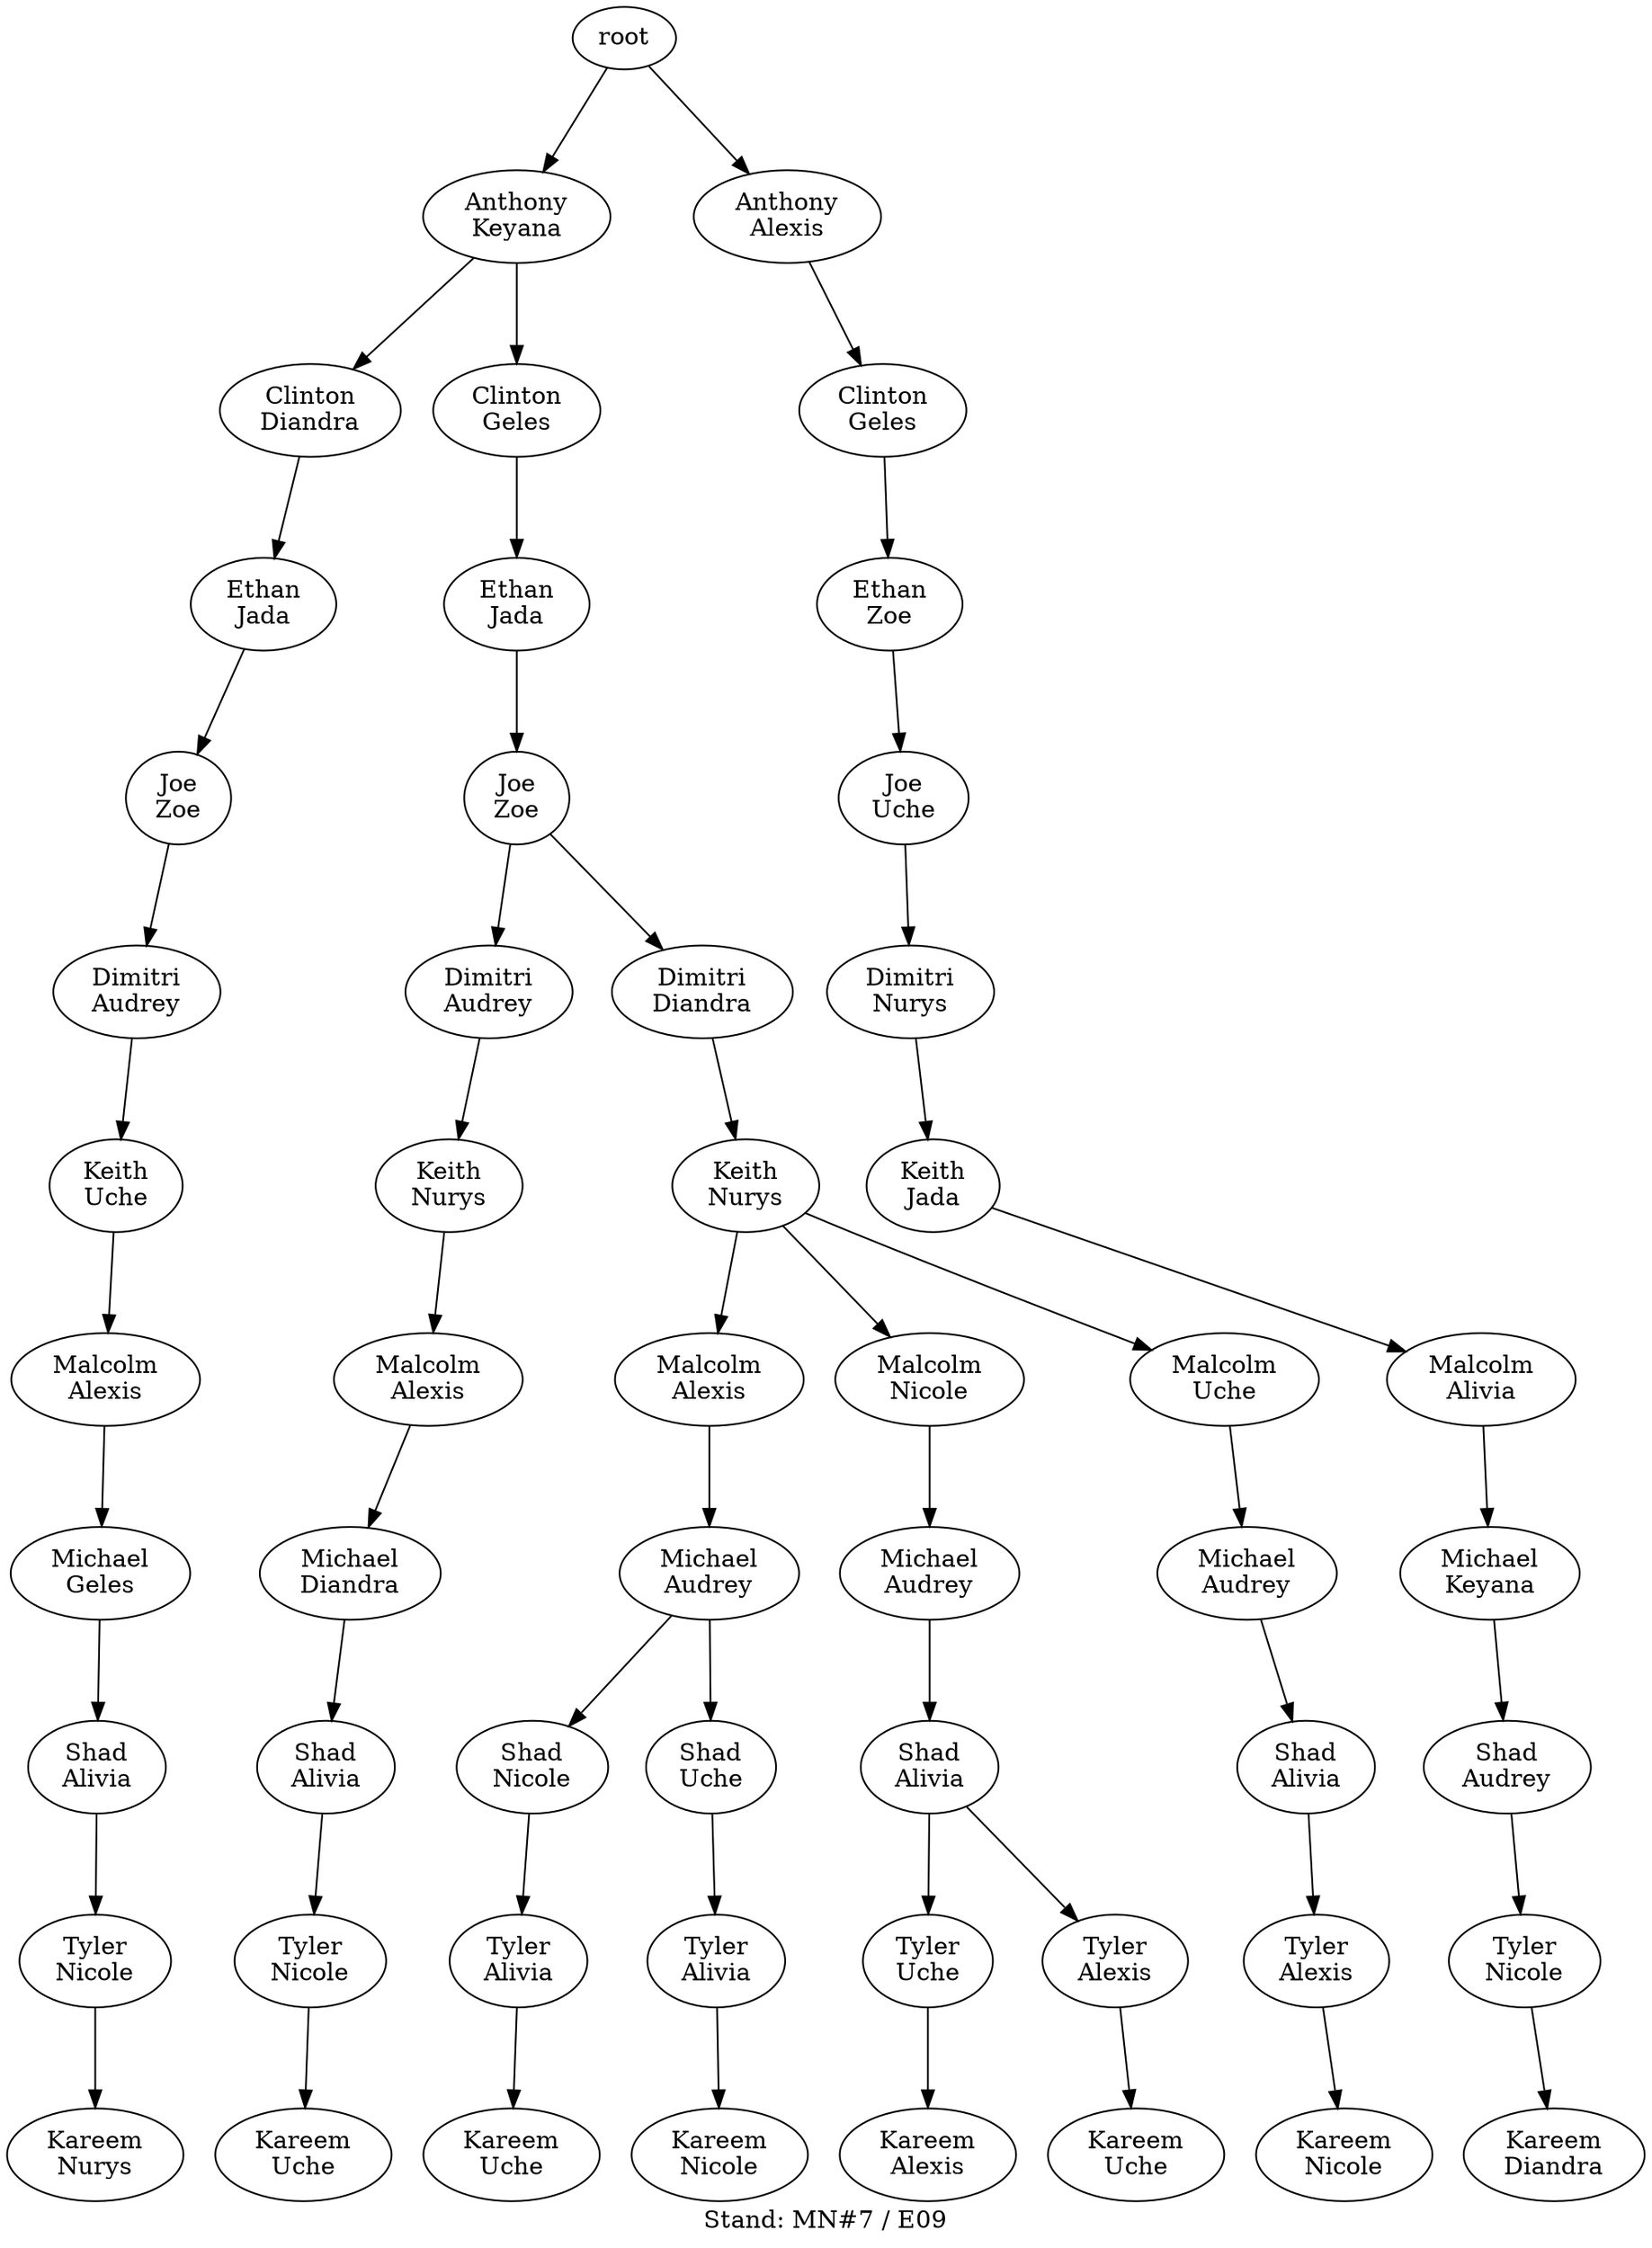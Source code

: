 digraph D { labelloc="b"; label="Stand: MN#7 / E09"; ranksep=0.8;
"root/6"[label="Anthony\nKeyana"]
"root" -> "root/6";
"root/6/3"[label="Clinton\nDiandra"]
"root/6" -> "root/6/3";
"root/6/3/5"[label="Ethan\nJada"]
"root/6/3" -> "root/6/3/5";
"root/6/3/5/10"[label="Joe\nZoe"]
"root/6/3/5" -> "root/6/3/5/10";
"root/6/3/5/10/2"[label="Dimitri\nAudrey"]
"root/6/3/5/10" -> "root/6/3/5/10/2";
"root/6/3/5/10/2/9"[label="Keith\nUche"]
"root/6/3/5/10/2" -> "root/6/3/5/10/2/9";
"root/6/3/5/10/2/9/0"[label="Malcolm\nAlexis"]
"root/6/3/5/10/2/9" -> "root/6/3/5/10/2/9/0";
"root/6/3/5/10/2/9/0/4"[label="Michael\nGeles"]
"root/6/3/5/10/2/9/0" -> "root/6/3/5/10/2/9/0/4";
"root/6/3/5/10/2/9/0/4/1"[label="Shad\nAlivia"]
"root/6/3/5/10/2/9/0/4" -> "root/6/3/5/10/2/9/0/4/1";
"root/6/3/5/10/2/9/0/4/1/7"[label="Tyler\nNicole"]
"root/6/3/5/10/2/9/0/4/1" -> "root/6/3/5/10/2/9/0/4/1/7";
"root/6/3/5/10/2/9/0/4/1/7/8"[label="Kareem\nNurys"]
"root/6/3/5/10/2/9/0/4/1/7" -> "root/6/3/5/10/2/9/0/4/1/7/8";
"root/6/4"[label="Clinton\nGeles"]
"root/6" -> "root/6/4";
"root/6/4/5"[label="Ethan\nJada"]
"root/6/4" -> "root/6/4/5";
"root/6/4/5/10"[label="Joe\nZoe"]
"root/6/4/5" -> "root/6/4/5/10";
"root/6/4/5/10/2"[label="Dimitri\nAudrey"]
"root/6/4/5/10" -> "root/6/4/5/10/2";
"root/6/4/5/10/2/8"[label="Keith\nNurys"]
"root/6/4/5/10/2" -> "root/6/4/5/10/2/8";
"root/6/4/5/10/2/8/0"[label="Malcolm\nAlexis"]
"root/6/4/5/10/2/8" -> "root/6/4/5/10/2/8/0";
"root/6/4/5/10/2/8/0/3"[label="Michael\nDiandra"]
"root/6/4/5/10/2/8/0" -> "root/6/4/5/10/2/8/0/3";
"root/6/4/5/10/2/8/0/3/1"[label="Shad\nAlivia"]
"root/6/4/5/10/2/8/0/3" -> "root/6/4/5/10/2/8/0/3/1";
"root/6/4/5/10/2/8/0/3/1/7"[label="Tyler\nNicole"]
"root/6/4/5/10/2/8/0/3/1" -> "root/6/4/5/10/2/8/0/3/1/7";
"root/6/4/5/10/2/8/0/3/1/7/9"[label="Kareem\nUche"]
"root/6/4/5/10/2/8/0/3/1/7" -> "root/6/4/5/10/2/8/0/3/1/7/9";
"root/0"[label="Anthony\nAlexis"]
"root" -> "root/0";
"root/0/4"[label="Clinton\nGeles"]
"root/0" -> "root/0/4";
"root/0/4/10"[label="Ethan\nZoe"]
"root/0/4" -> "root/0/4/10";
"root/0/4/10/9"[label="Joe\nUche"]
"root/0/4/10" -> "root/0/4/10/9";
"root/0/4/10/9/8"[label="Dimitri\nNurys"]
"root/0/4/10/9" -> "root/0/4/10/9/8";
"root/0/4/10/9/8/5"[label="Keith\nJada"]
"root/0/4/10/9/8" -> "root/0/4/10/9/8/5";
"root/0/4/10/9/8/5/1"[label="Malcolm\nAlivia"]
"root/0/4/10/9/8/5" -> "root/0/4/10/9/8/5/1";
"root/0/4/10/9/8/5/1/6"[label="Michael\nKeyana"]
"root/0/4/10/9/8/5/1" -> "root/0/4/10/9/8/5/1/6";
"root/0/4/10/9/8/5/1/6/2"[label="Shad\nAudrey"]
"root/0/4/10/9/8/5/1/6" -> "root/0/4/10/9/8/5/1/6/2";
"root/0/4/10/9/8/5/1/6/2/7"[label="Tyler\nNicole"]
"root/0/4/10/9/8/5/1/6/2" -> "root/0/4/10/9/8/5/1/6/2/7";
"root/0/4/10/9/8/5/1/6/2/7/3"[label="Kareem\nDiandra"]
"root/0/4/10/9/8/5/1/6/2/7" -> "root/0/4/10/9/8/5/1/6/2/7/3";
"root/6/4/5/10/3"[label="Dimitri\nDiandra"]
"root/6/4/5/10" -> "root/6/4/5/10/3";
"root/6/4/5/10/3/8"[label="Keith\nNurys"]
"root/6/4/5/10/3" -> "root/6/4/5/10/3/8";
"root/6/4/5/10/3/8/0"[label="Malcolm\nAlexis"]
"root/6/4/5/10/3/8" -> "root/6/4/5/10/3/8/0";
"root/6/4/5/10/3/8/0/2"[label="Michael\nAudrey"]
"root/6/4/5/10/3/8/0" -> "root/6/4/5/10/3/8/0/2";
"root/6/4/5/10/3/8/0/2/7"[label="Shad\nNicole"]
"root/6/4/5/10/3/8/0/2" -> "root/6/4/5/10/3/8/0/2/7";
"root/6/4/5/10/3/8/0/2/7/1"[label="Tyler\nAlivia"]
"root/6/4/5/10/3/8/0/2/7" -> "root/6/4/5/10/3/8/0/2/7/1";
"root/6/4/5/10/3/8/0/2/7/1/9"[label="Kareem\nUche"]
"root/6/4/5/10/3/8/0/2/7/1" -> "root/6/4/5/10/3/8/0/2/7/1/9";
"root/6/4/5/10/3/8/0/2/9"[label="Shad\nUche"]
"root/6/4/5/10/3/8/0/2" -> "root/6/4/5/10/3/8/0/2/9";
"root/6/4/5/10/3/8/0/2/9/1"[label="Tyler\nAlivia"]
"root/6/4/5/10/3/8/0/2/9" -> "root/6/4/5/10/3/8/0/2/9/1";
"root/6/4/5/10/3/8/0/2/9/1/7"[label="Kareem\nNicole"]
"root/6/4/5/10/3/8/0/2/9/1" -> "root/6/4/5/10/3/8/0/2/9/1/7";
"root/6/4/5/10/3/8/7"[label="Malcolm\nNicole"]
"root/6/4/5/10/3/8" -> "root/6/4/5/10/3/8/7";
"root/6/4/5/10/3/8/7/2"[label="Michael\nAudrey"]
"root/6/4/5/10/3/8/7" -> "root/6/4/5/10/3/8/7/2";
"root/6/4/5/10/3/8/7/2/1"[label="Shad\nAlivia"]
"root/6/4/5/10/3/8/7/2" -> "root/6/4/5/10/3/8/7/2/1";
"root/6/4/5/10/3/8/7/2/1/9"[label="Tyler\nUche"]
"root/6/4/5/10/3/8/7/2/1" -> "root/6/4/5/10/3/8/7/2/1/9";
"root/6/4/5/10/3/8/7/2/1/9/0"[label="Kareem\nAlexis"]
"root/6/4/5/10/3/8/7/2/1/9" -> "root/6/4/5/10/3/8/7/2/1/9/0";
"root/6/4/5/10/3/8/9"[label="Malcolm\nUche"]
"root/6/4/5/10/3/8" -> "root/6/4/5/10/3/8/9";
"root/6/4/5/10/3/8/9/2"[label="Michael\nAudrey"]
"root/6/4/5/10/3/8/9" -> "root/6/4/5/10/3/8/9/2";
"root/6/4/5/10/3/8/9/2/1"[label="Shad\nAlivia"]
"root/6/4/5/10/3/8/9/2" -> "root/6/4/5/10/3/8/9/2/1";
"root/6/4/5/10/3/8/9/2/1/0"[label="Tyler\nAlexis"]
"root/6/4/5/10/3/8/9/2/1" -> "root/6/4/5/10/3/8/9/2/1/0";
"root/6/4/5/10/3/8/9/2/1/0/7"[label="Kareem\nNicole"]
"root/6/4/5/10/3/8/9/2/1/0" -> "root/6/4/5/10/3/8/9/2/1/0/7";
"root/6/4/5/10/3/8/7/2/1/0"[label="Tyler\nAlexis"]
"root/6/4/5/10/3/8/7/2/1" -> "root/6/4/5/10/3/8/7/2/1/0";
"root/6/4/5/10/3/8/7/2/1/0/9"[label="Kareem\nUche"]
"root/6/4/5/10/3/8/7/2/1/0" -> "root/6/4/5/10/3/8/7/2/1/0/9";
}
